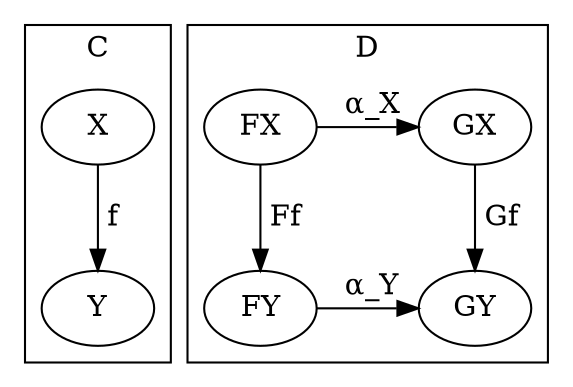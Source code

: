 digraph NT {
  subgraph cluster_0 {
    label = "C";
    X -> Y [label =" f"];
  }

  subgraph cluster_1 {
    label = "D";
    FX -> FY [label =" Ff"];
    GX -> GY [label =" Gf"];

    FX -> GX [label =" α_X"];
    FY -> GY [label =" α_Y"];

    {rank=same; FX GX}
    {rank=same; FY GY}
  }
}
